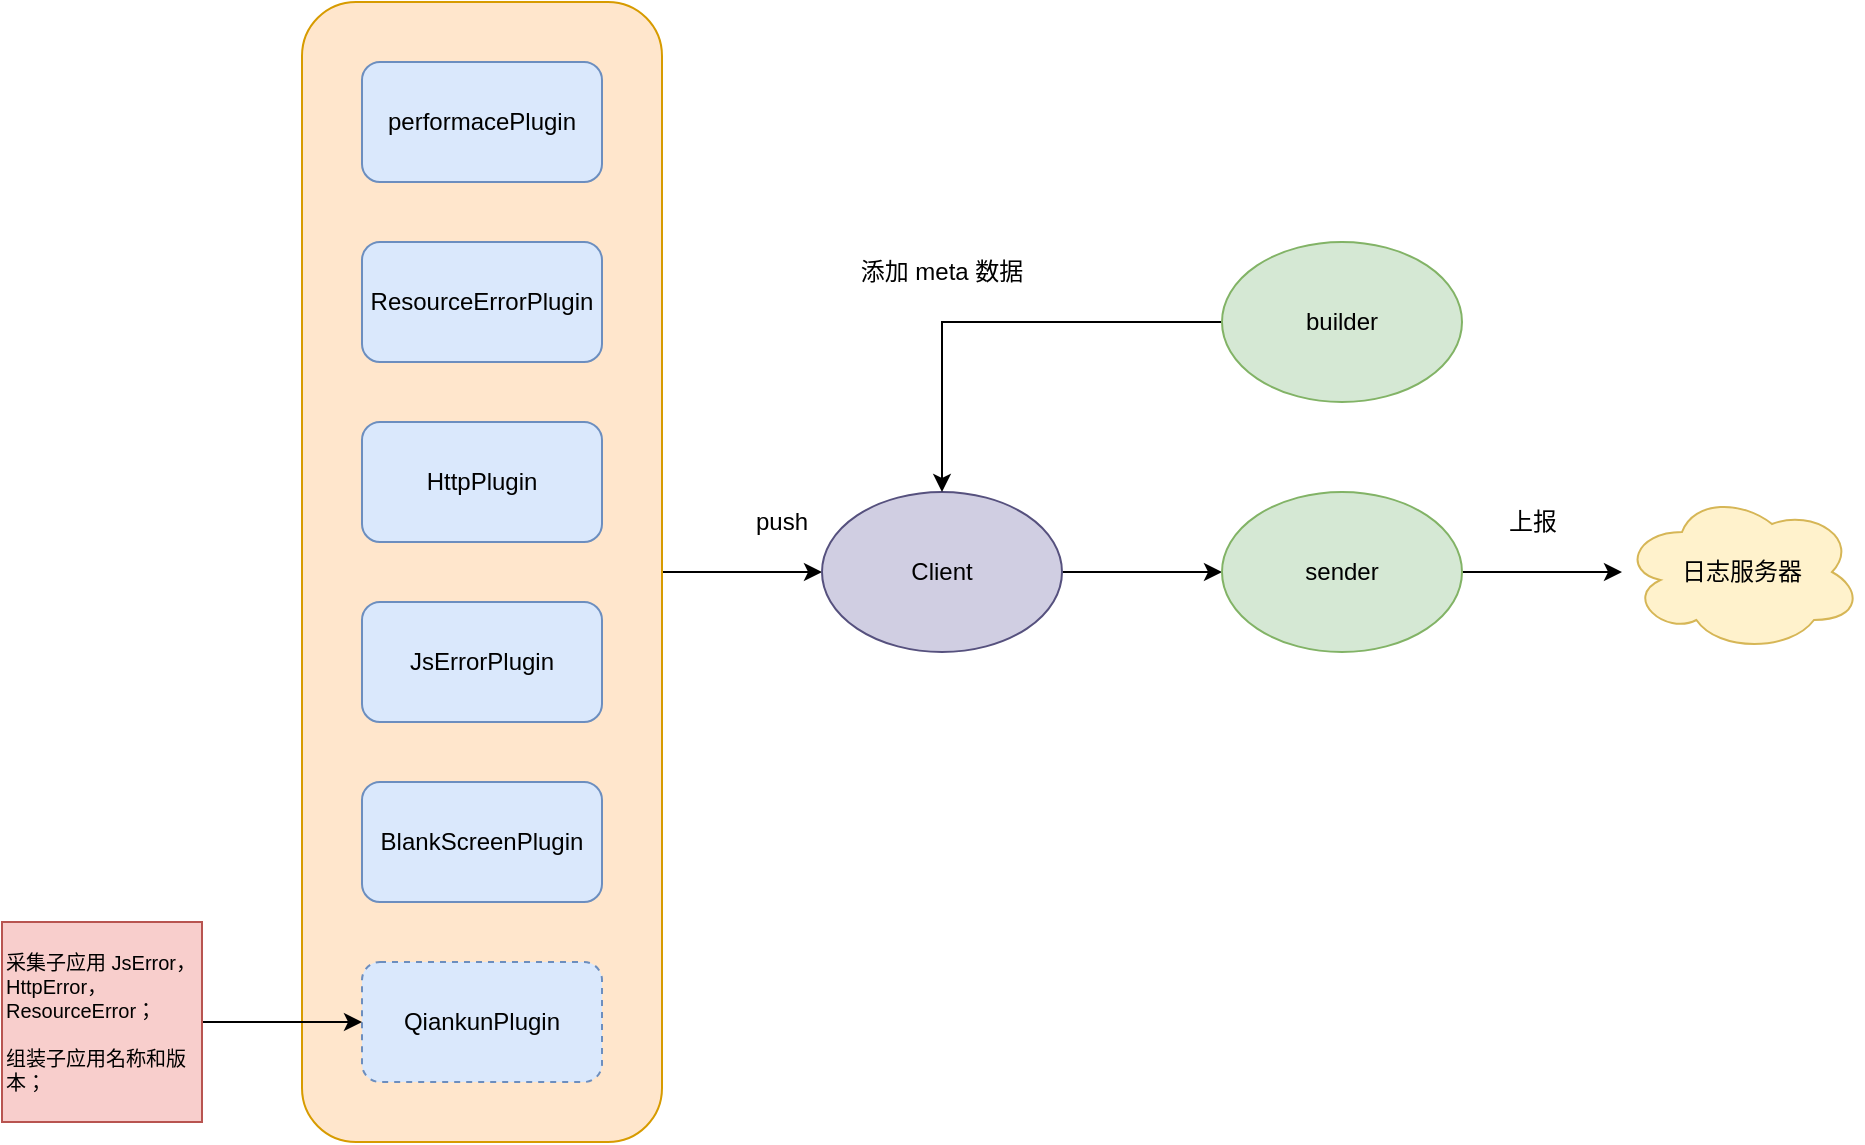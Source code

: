 <mxfile version="22.1.3" type="github">
  <diagram name="第 1 页" id="PY1gbD0BH82F9g9Azvsy">
    <mxGraphModel dx="1434" dy="790" grid="1" gridSize="10" guides="1" tooltips="1" connect="1" arrows="1" fold="1" page="1" pageScale="1" pageWidth="1600" pageHeight="900" math="0" shadow="0">
      <root>
        <mxCell id="0" />
        <mxCell id="1" parent="0" />
        <mxCell id="L6jPL3bvIjocPBfsfLAo-12" style="edgeStyle=orthogonalEdgeStyle;rounded=0;orthogonalLoop=1;jettySize=auto;html=1;entryX=0;entryY=0.5;entryDx=0;entryDy=0;" edge="1" parent="1" source="L6jPL3bvIjocPBfsfLAo-11" target="L6jPL3bvIjocPBfsfLAo-9">
          <mxGeometry relative="1" as="geometry" />
        </mxCell>
        <mxCell id="L6jPL3bvIjocPBfsfLAo-11" value="" style="rounded=1;whiteSpace=wrap;html=1;fillColor=#ffe6cc;strokeColor=#d79b00;" vertex="1" parent="1">
          <mxGeometry x="270" y="210" width="180" height="570" as="geometry" />
        </mxCell>
        <mxCell id="L6jPL3bvIjocPBfsfLAo-5" value="ResourceErrorPlugin" style="rounded=1;whiteSpace=wrap;html=1;fillColor=#dae8fc;strokeColor=#6c8ebf;" vertex="1" parent="1">
          <mxGeometry x="300" y="330" width="120" height="60" as="geometry" />
        </mxCell>
        <mxCell id="L6jPL3bvIjocPBfsfLAo-4" value="performacePlugin" style="rounded=1;whiteSpace=wrap;html=1;fillColor=#dae8fc;strokeColor=#6c8ebf;" vertex="1" parent="1">
          <mxGeometry x="300" y="240" width="120" height="60" as="geometry" />
        </mxCell>
        <mxCell id="L6jPL3bvIjocPBfsfLAo-6" value="HttpPlugin" style="rounded=1;whiteSpace=wrap;html=1;fillColor=#dae8fc;strokeColor=#6c8ebf;" vertex="1" parent="1">
          <mxGeometry x="300" y="420" width="120" height="60" as="geometry" />
        </mxCell>
        <mxCell id="L6jPL3bvIjocPBfsfLAo-7" value="JsErrorPlugin" style="rounded=1;whiteSpace=wrap;html=1;fillColor=#dae8fc;strokeColor=#6c8ebf;" vertex="1" parent="1">
          <mxGeometry x="300" y="510" width="120" height="60" as="geometry" />
        </mxCell>
        <mxCell id="L6jPL3bvIjocPBfsfLAo-8" value="QiankunPlugin" style="rounded=1;whiteSpace=wrap;html=1;fillColor=#dae8fc;strokeColor=#6c8ebf;dashed=1;" vertex="1" parent="1">
          <mxGeometry x="300" y="690" width="120" height="60" as="geometry" />
        </mxCell>
        <mxCell id="L6jPL3bvIjocPBfsfLAo-23" style="edgeStyle=orthogonalEdgeStyle;rounded=0;orthogonalLoop=1;jettySize=auto;html=1;entryX=0;entryY=0.5;entryDx=0;entryDy=0;" edge="1" parent="1" source="L6jPL3bvIjocPBfsfLAo-9" target="L6jPL3bvIjocPBfsfLAo-18">
          <mxGeometry relative="1" as="geometry" />
        </mxCell>
        <mxCell id="L6jPL3bvIjocPBfsfLAo-9" value="Client" style="ellipse;whiteSpace=wrap;html=1;fillColor=#d0cee2;strokeColor=#56517e;" vertex="1" parent="1">
          <mxGeometry x="530" y="455" width="120" height="80" as="geometry" />
        </mxCell>
        <mxCell id="L6jPL3bvIjocPBfsfLAo-14" value="push" style="text;html=1;strokeColor=none;fillColor=none;align=center;verticalAlign=middle;whiteSpace=wrap;rounded=0;" vertex="1" parent="1">
          <mxGeometry x="480" y="455" width="60" height="30" as="geometry" />
        </mxCell>
        <mxCell id="L6jPL3bvIjocPBfsfLAo-17" style="edgeStyle=orthogonalEdgeStyle;rounded=0;orthogonalLoop=1;jettySize=auto;html=1;entryX=0;entryY=0.5;entryDx=0;entryDy=0;" edge="1" parent="1" source="L6jPL3bvIjocPBfsfLAo-15" target="L6jPL3bvIjocPBfsfLAo-8">
          <mxGeometry relative="1" as="geometry" />
        </mxCell>
        <mxCell id="L6jPL3bvIjocPBfsfLAo-15" value="&lt;div style=&quot;font-size: 10px;&quot;&gt;&lt;span style=&quot;background-color: initial; font-size: 10px;&quot;&gt;采集子应用 JsError，HttpError，ResourceError；&lt;/span&gt;&lt;/div&gt;&lt;div style=&quot;font-size: 10px;&quot;&gt;&lt;span style=&quot;background-color: initial; font-size: 10px;&quot;&gt;&lt;br style=&quot;font-size: 10px;&quot;&gt;&lt;/span&gt;&lt;/div&gt;&lt;div style=&quot;font-size: 10px;&quot;&gt;组装子应用名称和版本；&lt;/div&gt;" style="whiteSpace=wrap;html=1;aspect=fixed;fillColor=#f8cecc;strokeColor=#b85450;align=left;fontSize=10;" vertex="1" parent="1">
          <mxGeometry x="120" y="670" width="100" height="100" as="geometry" />
        </mxCell>
        <mxCell id="L6jPL3bvIjocPBfsfLAo-16" value="BlankScreenPlugin" style="rounded=1;whiteSpace=wrap;html=1;fillColor=#dae8fc;strokeColor=#6c8ebf;" vertex="1" parent="1">
          <mxGeometry x="300" y="600" width="120" height="60" as="geometry" />
        </mxCell>
        <mxCell id="L6jPL3bvIjocPBfsfLAo-28" value="" style="edgeStyle=orthogonalEdgeStyle;rounded=0;orthogonalLoop=1;jettySize=auto;html=1;" edge="1" parent="1" source="L6jPL3bvIjocPBfsfLAo-18" target="L6jPL3bvIjocPBfsfLAo-27">
          <mxGeometry relative="1" as="geometry" />
        </mxCell>
        <mxCell id="L6jPL3bvIjocPBfsfLAo-18" value="sender" style="ellipse;whiteSpace=wrap;html=1;fillColor=#d5e8d4;strokeColor=#82b366;" vertex="1" parent="1">
          <mxGeometry x="730" y="455" width="120" height="80" as="geometry" />
        </mxCell>
        <mxCell id="L6jPL3bvIjocPBfsfLAo-31" style="edgeStyle=orthogonalEdgeStyle;rounded=0;orthogonalLoop=1;jettySize=auto;html=1;entryX=0.5;entryY=0;entryDx=0;entryDy=0;" edge="1" parent="1" source="L6jPL3bvIjocPBfsfLAo-19" target="L6jPL3bvIjocPBfsfLAo-9">
          <mxGeometry relative="1" as="geometry">
            <mxPoint x="690" y="370" as="targetPoint" />
          </mxGeometry>
        </mxCell>
        <mxCell id="L6jPL3bvIjocPBfsfLAo-19" value="builder" style="ellipse;whiteSpace=wrap;html=1;fillColor=#d5e8d4;strokeColor=#82b366;" vertex="1" parent="1">
          <mxGeometry x="730" y="330" width="120" height="80" as="geometry" />
        </mxCell>
        <mxCell id="L6jPL3bvIjocPBfsfLAo-21" value="添加 meta 数据" style="text;html=1;strokeColor=none;fillColor=none;align=center;verticalAlign=middle;whiteSpace=wrap;rounded=0;" vertex="1" parent="1">
          <mxGeometry x="540" y="330" width="100" height="30" as="geometry" />
        </mxCell>
        <mxCell id="L6jPL3bvIjocPBfsfLAo-27" value="日志服务器" style="ellipse;shape=cloud;whiteSpace=wrap;html=1;fillColor=#fff2cc;strokeColor=#d6b656;" vertex="1" parent="1">
          <mxGeometry x="930" y="455" width="120" height="80" as="geometry" />
        </mxCell>
        <mxCell id="L6jPL3bvIjocPBfsfLAo-29" value="上报" style="text;html=1;align=center;verticalAlign=middle;resizable=0;points=[];autosize=1;strokeColor=none;fillColor=none;" vertex="1" parent="1">
          <mxGeometry x="860" y="455" width="50" height="30" as="geometry" />
        </mxCell>
      </root>
    </mxGraphModel>
  </diagram>
</mxfile>
